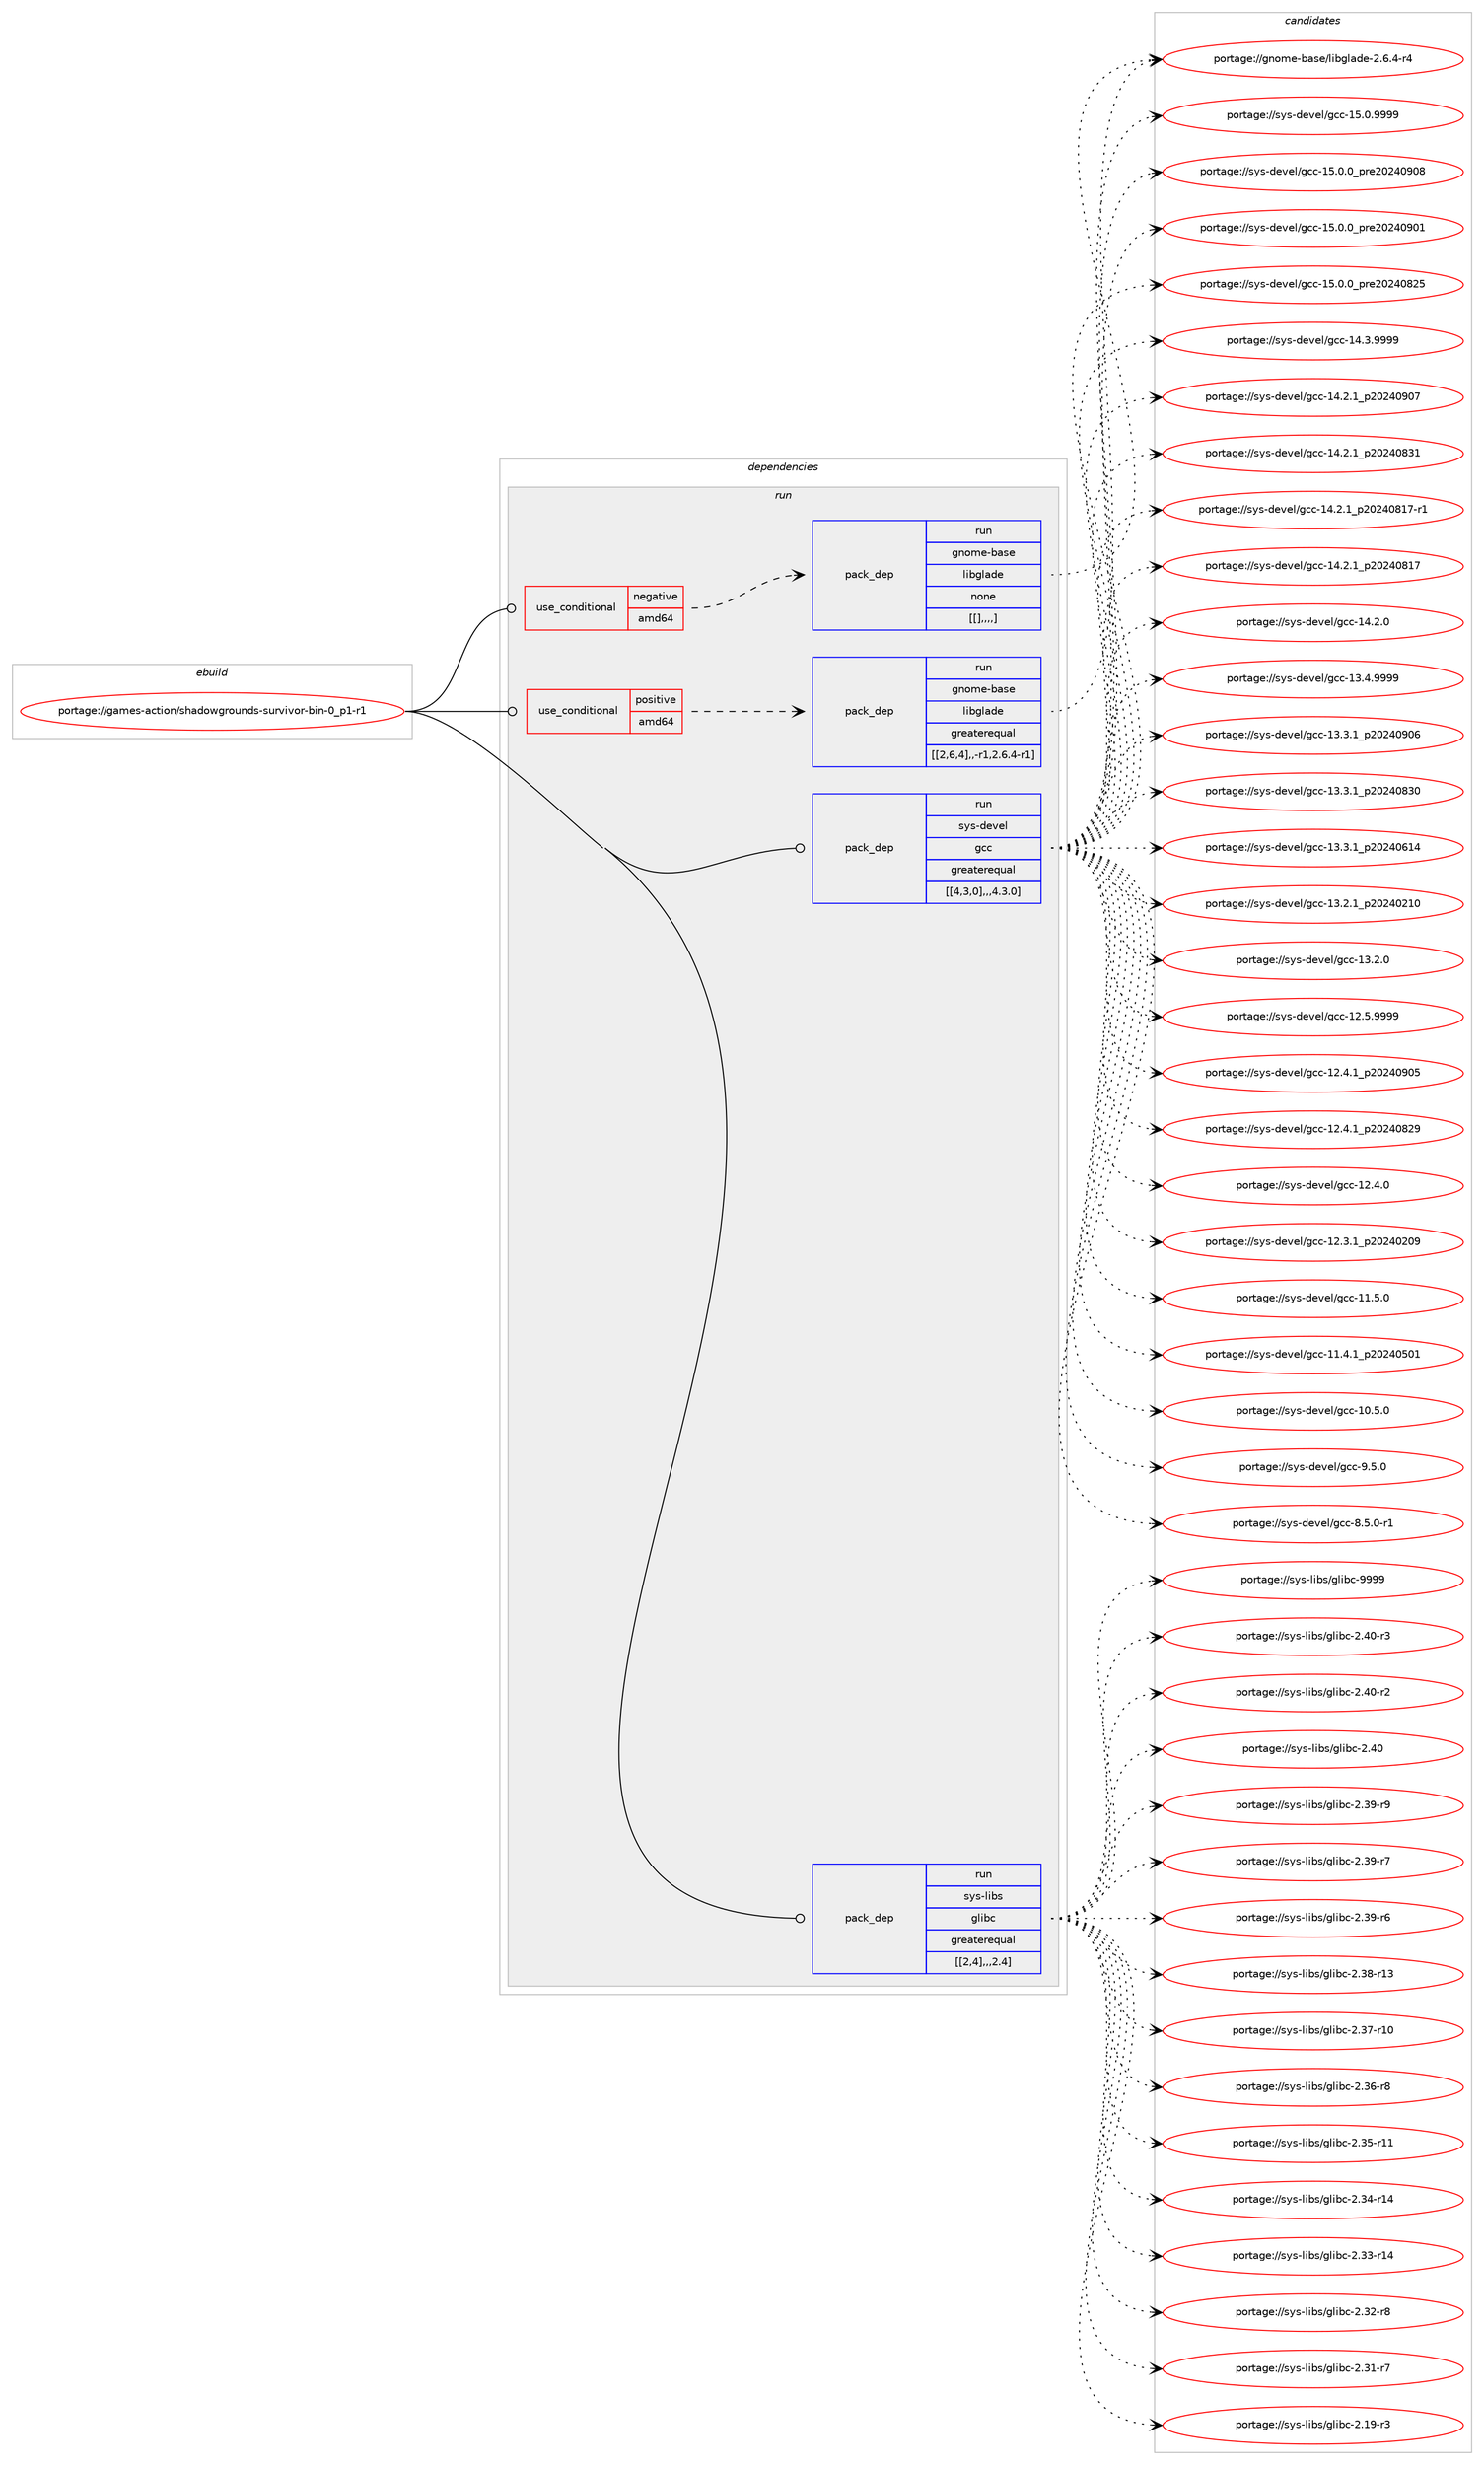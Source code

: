 digraph prolog {

# *************
# Graph options
# *************

newrank=true;
concentrate=true;
compound=true;
graph [rankdir=LR,fontname=Helvetica,fontsize=10,ranksep=1.5];#, ranksep=2.5, nodesep=0.2];
edge  [arrowhead=vee];
node  [fontname=Helvetica,fontsize=10];

# **********
# The ebuild
# **********

subgraph cluster_leftcol {
color=gray;
label=<<i>ebuild</i>>;
id [label="portage://games-action/shadowgrounds-survivor-bin-0_p1-r1", color=red, width=4, href="../games-action/shadowgrounds-survivor-bin-0_p1-r1.svg"];
}

# ****************
# The dependencies
# ****************

subgraph cluster_midcol {
color=gray;
label=<<i>dependencies</i>>;
subgraph cluster_compile {
fillcolor="#eeeeee";
style=filled;
label=<<i>compile</i>>;
}
subgraph cluster_compileandrun {
fillcolor="#eeeeee";
style=filled;
label=<<i>compile and run</i>>;
}
subgraph cluster_run {
fillcolor="#eeeeee";
style=filled;
label=<<i>run</i>>;
subgraph cond64580 {
dependency227736 [label=<<TABLE BORDER="0" CELLBORDER="1" CELLSPACING="0" CELLPADDING="4"><TR><TD ROWSPAN="3" CELLPADDING="10">use_conditional</TD></TR><TR><TD>negative</TD></TR><TR><TD>amd64</TD></TR></TABLE>>, shape=none, color=red];
subgraph pack161686 {
dependency227737 [label=<<TABLE BORDER="0" CELLBORDER="1" CELLSPACING="0" CELLPADDING="4" WIDTH="220"><TR><TD ROWSPAN="6" CELLPADDING="30">pack_dep</TD></TR><TR><TD WIDTH="110">run</TD></TR><TR><TD>gnome-base</TD></TR><TR><TD>libglade</TD></TR><TR><TD>none</TD></TR><TR><TD>[[],,,,]</TD></TR></TABLE>>, shape=none, color=blue];
}
dependency227736:e -> dependency227737:w [weight=20,style="dashed",arrowhead="vee"];
}
id:e -> dependency227736:w [weight=20,style="solid",arrowhead="odot"];
subgraph cond64581 {
dependency227738 [label=<<TABLE BORDER="0" CELLBORDER="1" CELLSPACING="0" CELLPADDING="4"><TR><TD ROWSPAN="3" CELLPADDING="10">use_conditional</TD></TR><TR><TD>positive</TD></TR><TR><TD>amd64</TD></TR></TABLE>>, shape=none, color=red];
subgraph pack161687 {
dependency227739 [label=<<TABLE BORDER="0" CELLBORDER="1" CELLSPACING="0" CELLPADDING="4" WIDTH="220"><TR><TD ROWSPAN="6" CELLPADDING="30">pack_dep</TD></TR><TR><TD WIDTH="110">run</TD></TR><TR><TD>gnome-base</TD></TR><TR><TD>libglade</TD></TR><TR><TD>greaterequal</TD></TR><TR><TD>[[2,6,4],,-r1,2.6.4-r1]</TD></TR></TABLE>>, shape=none, color=blue];
}
dependency227738:e -> dependency227739:w [weight=20,style="dashed",arrowhead="vee"];
}
id:e -> dependency227738:w [weight=20,style="solid",arrowhead="odot"];
subgraph pack161688 {
dependency227740 [label=<<TABLE BORDER="0" CELLBORDER="1" CELLSPACING="0" CELLPADDING="4" WIDTH="220"><TR><TD ROWSPAN="6" CELLPADDING="30">pack_dep</TD></TR><TR><TD WIDTH="110">run</TD></TR><TR><TD>sys-devel</TD></TR><TR><TD>gcc</TD></TR><TR><TD>greaterequal</TD></TR><TR><TD>[[4,3,0],,,4.3.0]</TD></TR></TABLE>>, shape=none, color=blue];
}
id:e -> dependency227740:w [weight=20,style="solid",arrowhead="odot"];
subgraph pack161689 {
dependency227741 [label=<<TABLE BORDER="0" CELLBORDER="1" CELLSPACING="0" CELLPADDING="4" WIDTH="220"><TR><TD ROWSPAN="6" CELLPADDING="30">pack_dep</TD></TR><TR><TD WIDTH="110">run</TD></TR><TR><TD>sys-libs</TD></TR><TR><TD>glibc</TD></TR><TR><TD>greaterequal</TD></TR><TR><TD>[[2,4],,,2.4]</TD></TR></TABLE>>, shape=none, color=blue];
}
id:e -> dependency227741:w [weight=20,style="solid",arrowhead="odot"];
}
}

# **************
# The candidates
# **************

subgraph cluster_choices {
rank=same;
color=gray;
label=<<i>candidates</i>>;

subgraph choice161686 {
color=black;
nodesep=1;
choice1031101111091014598971151014710810598103108971001014550465446524511452 [label="portage://gnome-base/libglade-2.6.4-r4", color=red, width=4,href="../gnome-base/libglade-2.6.4-r4.svg"];
dependency227737:e -> choice1031101111091014598971151014710810598103108971001014550465446524511452:w [style=dotted,weight="100"];
}
subgraph choice161687 {
color=black;
nodesep=1;
choice1031101111091014598971151014710810598103108971001014550465446524511452 [label="portage://gnome-base/libglade-2.6.4-r4", color=red, width=4,href="../gnome-base/libglade-2.6.4-r4.svg"];
dependency227739:e -> choice1031101111091014598971151014710810598103108971001014550465446524511452:w [style=dotted,weight="100"];
}
subgraph choice161688 {
color=black;
nodesep=1;
choice1151211154510010111810110847103999945495346484657575757 [label="portage://sys-devel/gcc-15.0.9999", color=red, width=4,href="../sys-devel/gcc-15.0.9999.svg"];
choice1151211154510010111810110847103999945495346484648951121141015048505248574856 [label="portage://sys-devel/gcc-15.0.0_pre20240908", color=red, width=4,href="../sys-devel/gcc-15.0.0_pre20240908.svg"];
choice1151211154510010111810110847103999945495346484648951121141015048505248574849 [label="portage://sys-devel/gcc-15.0.0_pre20240901", color=red, width=4,href="../sys-devel/gcc-15.0.0_pre20240901.svg"];
choice1151211154510010111810110847103999945495346484648951121141015048505248565053 [label="portage://sys-devel/gcc-15.0.0_pre20240825", color=red, width=4,href="../sys-devel/gcc-15.0.0_pre20240825.svg"];
choice1151211154510010111810110847103999945495246514657575757 [label="portage://sys-devel/gcc-14.3.9999", color=red, width=4,href="../sys-devel/gcc-14.3.9999.svg"];
choice1151211154510010111810110847103999945495246504649951125048505248574855 [label="portage://sys-devel/gcc-14.2.1_p20240907", color=red, width=4,href="../sys-devel/gcc-14.2.1_p20240907.svg"];
choice1151211154510010111810110847103999945495246504649951125048505248565149 [label="portage://sys-devel/gcc-14.2.1_p20240831", color=red, width=4,href="../sys-devel/gcc-14.2.1_p20240831.svg"];
choice11512111545100101118101108471039999454952465046499511250485052485649554511449 [label="portage://sys-devel/gcc-14.2.1_p20240817-r1", color=red, width=4,href="../sys-devel/gcc-14.2.1_p20240817-r1.svg"];
choice1151211154510010111810110847103999945495246504649951125048505248564955 [label="portage://sys-devel/gcc-14.2.1_p20240817", color=red, width=4,href="../sys-devel/gcc-14.2.1_p20240817.svg"];
choice1151211154510010111810110847103999945495246504648 [label="portage://sys-devel/gcc-14.2.0", color=red, width=4,href="../sys-devel/gcc-14.2.0.svg"];
choice1151211154510010111810110847103999945495146524657575757 [label="portage://sys-devel/gcc-13.4.9999", color=red, width=4,href="../sys-devel/gcc-13.4.9999.svg"];
choice1151211154510010111810110847103999945495146514649951125048505248574854 [label="portage://sys-devel/gcc-13.3.1_p20240906", color=red, width=4,href="../sys-devel/gcc-13.3.1_p20240906.svg"];
choice1151211154510010111810110847103999945495146514649951125048505248565148 [label="portage://sys-devel/gcc-13.3.1_p20240830", color=red, width=4,href="../sys-devel/gcc-13.3.1_p20240830.svg"];
choice1151211154510010111810110847103999945495146514649951125048505248544952 [label="portage://sys-devel/gcc-13.3.1_p20240614", color=red, width=4,href="../sys-devel/gcc-13.3.1_p20240614.svg"];
choice1151211154510010111810110847103999945495146504649951125048505248504948 [label="portage://sys-devel/gcc-13.2.1_p20240210", color=red, width=4,href="../sys-devel/gcc-13.2.1_p20240210.svg"];
choice1151211154510010111810110847103999945495146504648 [label="portage://sys-devel/gcc-13.2.0", color=red, width=4,href="../sys-devel/gcc-13.2.0.svg"];
choice1151211154510010111810110847103999945495046534657575757 [label="portage://sys-devel/gcc-12.5.9999", color=red, width=4,href="../sys-devel/gcc-12.5.9999.svg"];
choice1151211154510010111810110847103999945495046524649951125048505248574853 [label="portage://sys-devel/gcc-12.4.1_p20240905", color=red, width=4,href="../sys-devel/gcc-12.4.1_p20240905.svg"];
choice1151211154510010111810110847103999945495046524649951125048505248565057 [label="portage://sys-devel/gcc-12.4.1_p20240829", color=red, width=4,href="../sys-devel/gcc-12.4.1_p20240829.svg"];
choice1151211154510010111810110847103999945495046524648 [label="portage://sys-devel/gcc-12.4.0", color=red, width=4,href="../sys-devel/gcc-12.4.0.svg"];
choice1151211154510010111810110847103999945495046514649951125048505248504857 [label="portage://sys-devel/gcc-12.3.1_p20240209", color=red, width=4,href="../sys-devel/gcc-12.3.1_p20240209.svg"];
choice1151211154510010111810110847103999945494946534648 [label="portage://sys-devel/gcc-11.5.0", color=red, width=4,href="../sys-devel/gcc-11.5.0.svg"];
choice1151211154510010111810110847103999945494946524649951125048505248534849 [label="portage://sys-devel/gcc-11.4.1_p20240501", color=red, width=4,href="../sys-devel/gcc-11.4.1_p20240501.svg"];
choice1151211154510010111810110847103999945494846534648 [label="portage://sys-devel/gcc-10.5.0", color=red, width=4,href="../sys-devel/gcc-10.5.0.svg"];
choice11512111545100101118101108471039999455746534648 [label="portage://sys-devel/gcc-9.5.0", color=red, width=4,href="../sys-devel/gcc-9.5.0.svg"];
choice115121115451001011181011084710399994556465346484511449 [label="portage://sys-devel/gcc-8.5.0-r1", color=red, width=4,href="../sys-devel/gcc-8.5.0-r1.svg"];
dependency227740:e -> choice1151211154510010111810110847103999945495346484657575757:w [style=dotted,weight="100"];
dependency227740:e -> choice1151211154510010111810110847103999945495346484648951121141015048505248574856:w [style=dotted,weight="100"];
dependency227740:e -> choice1151211154510010111810110847103999945495346484648951121141015048505248574849:w [style=dotted,weight="100"];
dependency227740:e -> choice1151211154510010111810110847103999945495346484648951121141015048505248565053:w [style=dotted,weight="100"];
dependency227740:e -> choice1151211154510010111810110847103999945495246514657575757:w [style=dotted,weight="100"];
dependency227740:e -> choice1151211154510010111810110847103999945495246504649951125048505248574855:w [style=dotted,weight="100"];
dependency227740:e -> choice1151211154510010111810110847103999945495246504649951125048505248565149:w [style=dotted,weight="100"];
dependency227740:e -> choice11512111545100101118101108471039999454952465046499511250485052485649554511449:w [style=dotted,weight="100"];
dependency227740:e -> choice1151211154510010111810110847103999945495246504649951125048505248564955:w [style=dotted,weight="100"];
dependency227740:e -> choice1151211154510010111810110847103999945495246504648:w [style=dotted,weight="100"];
dependency227740:e -> choice1151211154510010111810110847103999945495146524657575757:w [style=dotted,weight="100"];
dependency227740:e -> choice1151211154510010111810110847103999945495146514649951125048505248574854:w [style=dotted,weight="100"];
dependency227740:e -> choice1151211154510010111810110847103999945495146514649951125048505248565148:w [style=dotted,weight="100"];
dependency227740:e -> choice1151211154510010111810110847103999945495146514649951125048505248544952:w [style=dotted,weight="100"];
dependency227740:e -> choice1151211154510010111810110847103999945495146504649951125048505248504948:w [style=dotted,weight="100"];
dependency227740:e -> choice1151211154510010111810110847103999945495146504648:w [style=dotted,weight="100"];
dependency227740:e -> choice1151211154510010111810110847103999945495046534657575757:w [style=dotted,weight="100"];
dependency227740:e -> choice1151211154510010111810110847103999945495046524649951125048505248574853:w [style=dotted,weight="100"];
dependency227740:e -> choice1151211154510010111810110847103999945495046524649951125048505248565057:w [style=dotted,weight="100"];
dependency227740:e -> choice1151211154510010111810110847103999945495046524648:w [style=dotted,weight="100"];
dependency227740:e -> choice1151211154510010111810110847103999945495046514649951125048505248504857:w [style=dotted,weight="100"];
dependency227740:e -> choice1151211154510010111810110847103999945494946534648:w [style=dotted,weight="100"];
dependency227740:e -> choice1151211154510010111810110847103999945494946524649951125048505248534849:w [style=dotted,weight="100"];
dependency227740:e -> choice1151211154510010111810110847103999945494846534648:w [style=dotted,weight="100"];
dependency227740:e -> choice11512111545100101118101108471039999455746534648:w [style=dotted,weight="100"];
dependency227740:e -> choice115121115451001011181011084710399994556465346484511449:w [style=dotted,weight="100"];
}
subgraph choice161689 {
color=black;
nodesep=1;
choice11512111545108105981154710310810598994557575757 [label="portage://sys-libs/glibc-9999", color=red, width=4,href="../sys-libs/glibc-9999.svg"];
choice115121115451081059811547103108105989945504652484511451 [label="portage://sys-libs/glibc-2.40-r3", color=red, width=4,href="../sys-libs/glibc-2.40-r3.svg"];
choice115121115451081059811547103108105989945504652484511450 [label="portage://sys-libs/glibc-2.40-r2", color=red, width=4,href="../sys-libs/glibc-2.40-r2.svg"];
choice11512111545108105981154710310810598994550465248 [label="portage://sys-libs/glibc-2.40", color=red, width=4,href="../sys-libs/glibc-2.40.svg"];
choice115121115451081059811547103108105989945504651574511457 [label="portage://sys-libs/glibc-2.39-r9", color=red, width=4,href="../sys-libs/glibc-2.39-r9.svg"];
choice115121115451081059811547103108105989945504651574511455 [label="portage://sys-libs/glibc-2.39-r7", color=red, width=4,href="../sys-libs/glibc-2.39-r7.svg"];
choice115121115451081059811547103108105989945504651574511454 [label="portage://sys-libs/glibc-2.39-r6", color=red, width=4,href="../sys-libs/glibc-2.39-r6.svg"];
choice11512111545108105981154710310810598994550465156451144951 [label="portage://sys-libs/glibc-2.38-r13", color=red, width=4,href="../sys-libs/glibc-2.38-r13.svg"];
choice11512111545108105981154710310810598994550465155451144948 [label="portage://sys-libs/glibc-2.37-r10", color=red, width=4,href="../sys-libs/glibc-2.37-r10.svg"];
choice115121115451081059811547103108105989945504651544511456 [label="portage://sys-libs/glibc-2.36-r8", color=red, width=4,href="../sys-libs/glibc-2.36-r8.svg"];
choice11512111545108105981154710310810598994550465153451144949 [label="portage://sys-libs/glibc-2.35-r11", color=red, width=4,href="../sys-libs/glibc-2.35-r11.svg"];
choice11512111545108105981154710310810598994550465152451144952 [label="portage://sys-libs/glibc-2.34-r14", color=red, width=4,href="../sys-libs/glibc-2.34-r14.svg"];
choice11512111545108105981154710310810598994550465151451144952 [label="portage://sys-libs/glibc-2.33-r14", color=red, width=4,href="../sys-libs/glibc-2.33-r14.svg"];
choice115121115451081059811547103108105989945504651504511456 [label="portage://sys-libs/glibc-2.32-r8", color=red, width=4,href="../sys-libs/glibc-2.32-r8.svg"];
choice115121115451081059811547103108105989945504651494511455 [label="portage://sys-libs/glibc-2.31-r7", color=red, width=4,href="../sys-libs/glibc-2.31-r7.svg"];
choice115121115451081059811547103108105989945504649574511451 [label="portage://sys-libs/glibc-2.19-r3", color=red, width=4,href="../sys-libs/glibc-2.19-r3.svg"];
dependency227741:e -> choice11512111545108105981154710310810598994557575757:w [style=dotted,weight="100"];
dependency227741:e -> choice115121115451081059811547103108105989945504652484511451:w [style=dotted,weight="100"];
dependency227741:e -> choice115121115451081059811547103108105989945504652484511450:w [style=dotted,weight="100"];
dependency227741:e -> choice11512111545108105981154710310810598994550465248:w [style=dotted,weight="100"];
dependency227741:e -> choice115121115451081059811547103108105989945504651574511457:w [style=dotted,weight="100"];
dependency227741:e -> choice115121115451081059811547103108105989945504651574511455:w [style=dotted,weight="100"];
dependency227741:e -> choice115121115451081059811547103108105989945504651574511454:w [style=dotted,weight="100"];
dependency227741:e -> choice11512111545108105981154710310810598994550465156451144951:w [style=dotted,weight="100"];
dependency227741:e -> choice11512111545108105981154710310810598994550465155451144948:w [style=dotted,weight="100"];
dependency227741:e -> choice115121115451081059811547103108105989945504651544511456:w [style=dotted,weight="100"];
dependency227741:e -> choice11512111545108105981154710310810598994550465153451144949:w [style=dotted,weight="100"];
dependency227741:e -> choice11512111545108105981154710310810598994550465152451144952:w [style=dotted,weight="100"];
dependency227741:e -> choice11512111545108105981154710310810598994550465151451144952:w [style=dotted,weight="100"];
dependency227741:e -> choice115121115451081059811547103108105989945504651504511456:w [style=dotted,weight="100"];
dependency227741:e -> choice115121115451081059811547103108105989945504651494511455:w [style=dotted,weight="100"];
dependency227741:e -> choice115121115451081059811547103108105989945504649574511451:w [style=dotted,weight="100"];
}
}

}
